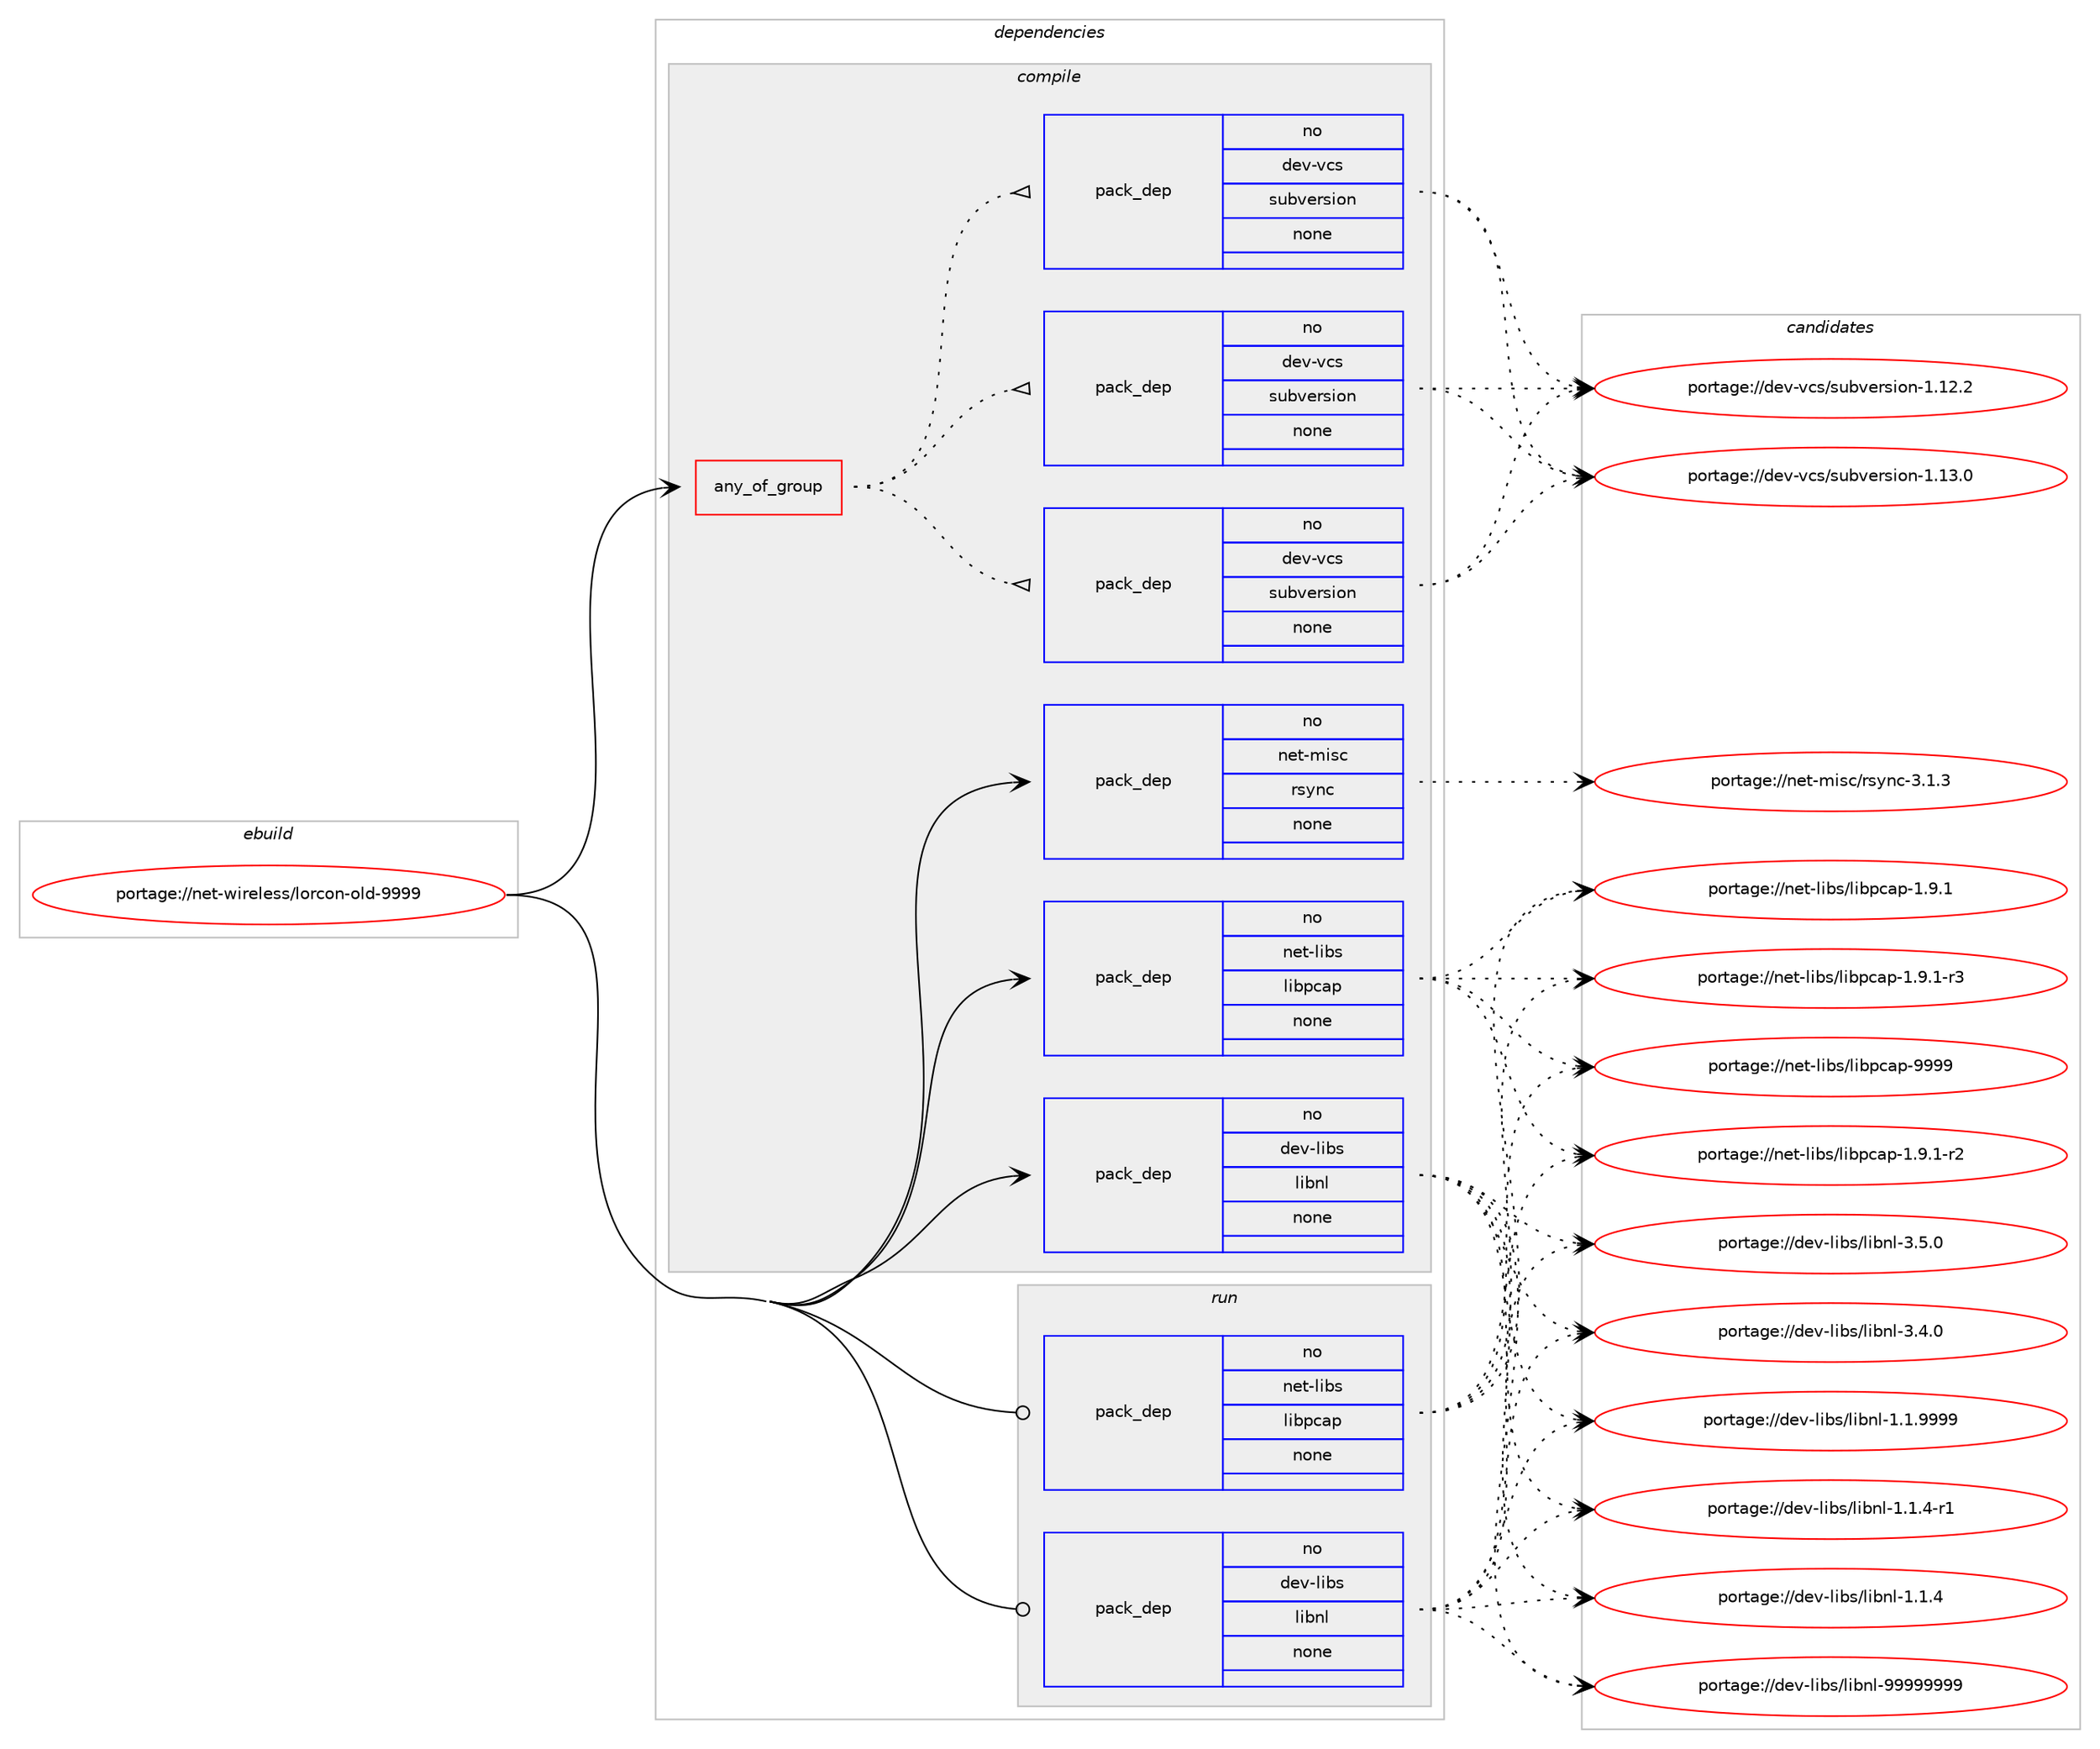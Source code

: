 digraph prolog {

# *************
# Graph options
# *************

newrank=true;
concentrate=true;
compound=true;
graph [rankdir=LR,fontname=Helvetica,fontsize=10,ranksep=1.5];#, ranksep=2.5, nodesep=0.2];
edge  [arrowhead=vee];
node  [fontname=Helvetica,fontsize=10];

# **********
# The ebuild
# **********

subgraph cluster_leftcol {
color=gray;
rank=same;
label=<<i>ebuild</i>>;
id [label="portage://net-wireless/lorcon-old-9999", color=red, width=4, href="../net-wireless/lorcon-old-9999.svg"];
}

# ****************
# The dependencies
# ****************

subgraph cluster_midcol {
color=gray;
label=<<i>dependencies</i>>;
subgraph cluster_compile {
fillcolor="#eeeeee";
style=filled;
label=<<i>compile</i>>;
subgraph any1232 {
dependency64509 [label=<<TABLE BORDER="0" CELLBORDER="1" CELLSPACING="0" CELLPADDING="4"><TR><TD CELLPADDING="10">any_of_group</TD></TR></TABLE>>, shape=none, color=red];subgraph pack50753 {
dependency64510 [label=<<TABLE BORDER="0" CELLBORDER="1" CELLSPACING="0" CELLPADDING="4" WIDTH="220"><TR><TD ROWSPAN="6" CELLPADDING="30">pack_dep</TD></TR><TR><TD WIDTH="110">no</TD></TR><TR><TD>dev-vcs</TD></TR><TR><TD>subversion</TD></TR><TR><TD>none</TD></TR><TR><TD></TD></TR></TABLE>>, shape=none, color=blue];
}
dependency64509:e -> dependency64510:w [weight=20,style="dotted",arrowhead="oinv"];
subgraph pack50754 {
dependency64511 [label=<<TABLE BORDER="0" CELLBORDER="1" CELLSPACING="0" CELLPADDING="4" WIDTH="220"><TR><TD ROWSPAN="6" CELLPADDING="30">pack_dep</TD></TR><TR><TD WIDTH="110">no</TD></TR><TR><TD>dev-vcs</TD></TR><TR><TD>subversion</TD></TR><TR><TD>none</TD></TR><TR><TD></TD></TR></TABLE>>, shape=none, color=blue];
}
dependency64509:e -> dependency64511:w [weight=20,style="dotted",arrowhead="oinv"];
subgraph pack50755 {
dependency64512 [label=<<TABLE BORDER="0" CELLBORDER="1" CELLSPACING="0" CELLPADDING="4" WIDTH="220"><TR><TD ROWSPAN="6" CELLPADDING="30">pack_dep</TD></TR><TR><TD WIDTH="110">no</TD></TR><TR><TD>dev-vcs</TD></TR><TR><TD>subversion</TD></TR><TR><TD>none</TD></TR><TR><TD></TD></TR></TABLE>>, shape=none, color=blue];
}
dependency64509:e -> dependency64512:w [weight=20,style="dotted",arrowhead="oinv"];
}
id:e -> dependency64509:w [weight=20,style="solid",arrowhead="vee"];
subgraph pack50756 {
dependency64513 [label=<<TABLE BORDER="0" CELLBORDER="1" CELLSPACING="0" CELLPADDING="4" WIDTH="220"><TR><TD ROWSPAN="6" CELLPADDING="30">pack_dep</TD></TR><TR><TD WIDTH="110">no</TD></TR><TR><TD>dev-libs</TD></TR><TR><TD>libnl</TD></TR><TR><TD>none</TD></TR><TR><TD></TD></TR></TABLE>>, shape=none, color=blue];
}
id:e -> dependency64513:w [weight=20,style="solid",arrowhead="vee"];
subgraph pack50757 {
dependency64514 [label=<<TABLE BORDER="0" CELLBORDER="1" CELLSPACING="0" CELLPADDING="4" WIDTH="220"><TR><TD ROWSPAN="6" CELLPADDING="30">pack_dep</TD></TR><TR><TD WIDTH="110">no</TD></TR><TR><TD>net-libs</TD></TR><TR><TD>libpcap</TD></TR><TR><TD>none</TD></TR><TR><TD></TD></TR></TABLE>>, shape=none, color=blue];
}
id:e -> dependency64514:w [weight=20,style="solid",arrowhead="vee"];
subgraph pack50758 {
dependency64515 [label=<<TABLE BORDER="0" CELLBORDER="1" CELLSPACING="0" CELLPADDING="4" WIDTH="220"><TR><TD ROWSPAN="6" CELLPADDING="30">pack_dep</TD></TR><TR><TD WIDTH="110">no</TD></TR><TR><TD>net-misc</TD></TR><TR><TD>rsync</TD></TR><TR><TD>none</TD></TR><TR><TD></TD></TR></TABLE>>, shape=none, color=blue];
}
id:e -> dependency64515:w [weight=20,style="solid",arrowhead="vee"];
}
subgraph cluster_compileandrun {
fillcolor="#eeeeee";
style=filled;
label=<<i>compile and run</i>>;
}
subgraph cluster_run {
fillcolor="#eeeeee";
style=filled;
label=<<i>run</i>>;
subgraph pack50759 {
dependency64516 [label=<<TABLE BORDER="0" CELLBORDER="1" CELLSPACING="0" CELLPADDING="4" WIDTH="220"><TR><TD ROWSPAN="6" CELLPADDING="30">pack_dep</TD></TR><TR><TD WIDTH="110">no</TD></TR><TR><TD>dev-libs</TD></TR><TR><TD>libnl</TD></TR><TR><TD>none</TD></TR><TR><TD></TD></TR></TABLE>>, shape=none, color=blue];
}
id:e -> dependency64516:w [weight=20,style="solid",arrowhead="odot"];
subgraph pack50760 {
dependency64517 [label=<<TABLE BORDER="0" CELLBORDER="1" CELLSPACING="0" CELLPADDING="4" WIDTH="220"><TR><TD ROWSPAN="6" CELLPADDING="30">pack_dep</TD></TR><TR><TD WIDTH="110">no</TD></TR><TR><TD>net-libs</TD></TR><TR><TD>libpcap</TD></TR><TR><TD>none</TD></TR><TR><TD></TD></TR></TABLE>>, shape=none, color=blue];
}
id:e -> dependency64517:w [weight=20,style="solid",arrowhead="odot"];
}
}

# **************
# The candidates
# **************

subgraph cluster_choices {
rank=same;
color=gray;
label=<<i>candidates</i>>;

subgraph choice50753 {
color=black;
nodesep=1;
choice1001011184511899115471151179811810111411510511111045494649514648 [label="portage://dev-vcs/subversion-1.13.0", color=red, width=4,href="../dev-vcs/subversion-1.13.0.svg"];
choice1001011184511899115471151179811810111411510511111045494649504650 [label="portage://dev-vcs/subversion-1.12.2", color=red, width=4,href="../dev-vcs/subversion-1.12.2.svg"];
dependency64510:e -> choice1001011184511899115471151179811810111411510511111045494649514648:w [style=dotted,weight="100"];
dependency64510:e -> choice1001011184511899115471151179811810111411510511111045494649504650:w [style=dotted,weight="100"];
}
subgraph choice50754 {
color=black;
nodesep=1;
choice1001011184511899115471151179811810111411510511111045494649514648 [label="portage://dev-vcs/subversion-1.13.0", color=red, width=4,href="../dev-vcs/subversion-1.13.0.svg"];
choice1001011184511899115471151179811810111411510511111045494649504650 [label="portage://dev-vcs/subversion-1.12.2", color=red, width=4,href="../dev-vcs/subversion-1.12.2.svg"];
dependency64511:e -> choice1001011184511899115471151179811810111411510511111045494649514648:w [style=dotted,weight="100"];
dependency64511:e -> choice1001011184511899115471151179811810111411510511111045494649504650:w [style=dotted,weight="100"];
}
subgraph choice50755 {
color=black;
nodesep=1;
choice1001011184511899115471151179811810111411510511111045494649514648 [label="portage://dev-vcs/subversion-1.13.0", color=red, width=4,href="../dev-vcs/subversion-1.13.0.svg"];
choice1001011184511899115471151179811810111411510511111045494649504650 [label="portage://dev-vcs/subversion-1.12.2", color=red, width=4,href="../dev-vcs/subversion-1.12.2.svg"];
dependency64512:e -> choice1001011184511899115471151179811810111411510511111045494649514648:w [style=dotted,weight="100"];
dependency64512:e -> choice1001011184511899115471151179811810111411510511111045494649504650:w [style=dotted,weight="100"];
}
subgraph choice50756 {
color=black;
nodesep=1;
choice10010111845108105981154710810598110108455757575757575757 [label="portage://dev-libs/libnl-99999999", color=red, width=4,href="../dev-libs/libnl-99999999.svg"];
choice10010111845108105981154710810598110108455146534648 [label="portage://dev-libs/libnl-3.5.0", color=red, width=4,href="../dev-libs/libnl-3.5.0.svg"];
choice10010111845108105981154710810598110108455146524648 [label="portage://dev-libs/libnl-3.4.0", color=red, width=4,href="../dev-libs/libnl-3.4.0.svg"];
choice10010111845108105981154710810598110108454946494657575757 [label="portage://dev-libs/libnl-1.1.9999", color=red, width=4,href="../dev-libs/libnl-1.1.9999.svg"];
choice100101118451081059811547108105981101084549464946524511449 [label="portage://dev-libs/libnl-1.1.4-r1", color=red, width=4,href="../dev-libs/libnl-1.1.4-r1.svg"];
choice10010111845108105981154710810598110108454946494652 [label="portage://dev-libs/libnl-1.1.4", color=red, width=4,href="../dev-libs/libnl-1.1.4.svg"];
dependency64513:e -> choice10010111845108105981154710810598110108455757575757575757:w [style=dotted,weight="100"];
dependency64513:e -> choice10010111845108105981154710810598110108455146534648:w [style=dotted,weight="100"];
dependency64513:e -> choice10010111845108105981154710810598110108455146524648:w [style=dotted,weight="100"];
dependency64513:e -> choice10010111845108105981154710810598110108454946494657575757:w [style=dotted,weight="100"];
dependency64513:e -> choice100101118451081059811547108105981101084549464946524511449:w [style=dotted,weight="100"];
dependency64513:e -> choice10010111845108105981154710810598110108454946494652:w [style=dotted,weight="100"];
}
subgraph choice50757 {
color=black;
nodesep=1;
choice1101011164510810598115471081059811299971124557575757 [label="portage://net-libs/libpcap-9999", color=red, width=4,href="../net-libs/libpcap-9999.svg"];
choice1101011164510810598115471081059811299971124549465746494511451 [label="portage://net-libs/libpcap-1.9.1-r3", color=red, width=4,href="../net-libs/libpcap-1.9.1-r3.svg"];
choice1101011164510810598115471081059811299971124549465746494511450 [label="portage://net-libs/libpcap-1.9.1-r2", color=red, width=4,href="../net-libs/libpcap-1.9.1-r2.svg"];
choice110101116451081059811547108105981129997112454946574649 [label="portage://net-libs/libpcap-1.9.1", color=red, width=4,href="../net-libs/libpcap-1.9.1.svg"];
dependency64514:e -> choice1101011164510810598115471081059811299971124557575757:w [style=dotted,weight="100"];
dependency64514:e -> choice1101011164510810598115471081059811299971124549465746494511451:w [style=dotted,weight="100"];
dependency64514:e -> choice1101011164510810598115471081059811299971124549465746494511450:w [style=dotted,weight="100"];
dependency64514:e -> choice110101116451081059811547108105981129997112454946574649:w [style=dotted,weight="100"];
}
subgraph choice50758 {
color=black;
nodesep=1;
choice11010111645109105115994711411512111099455146494651 [label="portage://net-misc/rsync-3.1.3", color=red, width=4,href="../net-misc/rsync-3.1.3.svg"];
dependency64515:e -> choice11010111645109105115994711411512111099455146494651:w [style=dotted,weight="100"];
}
subgraph choice50759 {
color=black;
nodesep=1;
choice10010111845108105981154710810598110108455757575757575757 [label="portage://dev-libs/libnl-99999999", color=red, width=4,href="../dev-libs/libnl-99999999.svg"];
choice10010111845108105981154710810598110108455146534648 [label="portage://dev-libs/libnl-3.5.0", color=red, width=4,href="../dev-libs/libnl-3.5.0.svg"];
choice10010111845108105981154710810598110108455146524648 [label="portage://dev-libs/libnl-3.4.0", color=red, width=4,href="../dev-libs/libnl-3.4.0.svg"];
choice10010111845108105981154710810598110108454946494657575757 [label="portage://dev-libs/libnl-1.1.9999", color=red, width=4,href="../dev-libs/libnl-1.1.9999.svg"];
choice100101118451081059811547108105981101084549464946524511449 [label="portage://dev-libs/libnl-1.1.4-r1", color=red, width=4,href="../dev-libs/libnl-1.1.4-r1.svg"];
choice10010111845108105981154710810598110108454946494652 [label="portage://dev-libs/libnl-1.1.4", color=red, width=4,href="../dev-libs/libnl-1.1.4.svg"];
dependency64516:e -> choice10010111845108105981154710810598110108455757575757575757:w [style=dotted,weight="100"];
dependency64516:e -> choice10010111845108105981154710810598110108455146534648:w [style=dotted,weight="100"];
dependency64516:e -> choice10010111845108105981154710810598110108455146524648:w [style=dotted,weight="100"];
dependency64516:e -> choice10010111845108105981154710810598110108454946494657575757:w [style=dotted,weight="100"];
dependency64516:e -> choice100101118451081059811547108105981101084549464946524511449:w [style=dotted,weight="100"];
dependency64516:e -> choice10010111845108105981154710810598110108454946494652:w [style=dotted,weight="100"];
}
subgraph choice50760 {
color=black;
nodesep=1;
choice1101011164510810598115471081059811299971124557575757 [label="portage://net-libs/libpcap-9999", color=red, width=4,href="../net-libs/libpcap-9999.svg"];
choice1101011164510810598115471081059811299971124549465746494511451 [label="portage://net-libs/libpcap-1.9.1-r3", color=red, width=4,href="../net-libs/libpcap-1.9.1-r3.svg"];
choice1101011164510810598115471081059811299971124549465746494511450 [label="portage://net-libs/libpcap-1.9.1-r2", color=red, width=4,href="../net-libs/libpcap-1.9.1-r2.svg"];
choice110101116451081059811547108105981129997112454946574649 [label="portage://net-libs/libpcap-1.9.1", color=red, width=4,href="../net-libs/libpcap-1.9.1.svg"];
dependency64517:e -> choice1101011164510810598115471081059811299971124557575757:w [style=dotted,weight="100"];
dependency64517:e -> choice1101011164510810598115471081059811299971124549465746494511451:w [style=dotted,weight="100"];
dependency64517:e -> choice1101011164510810598115471081059811299971124549465746494511450:w [style=dotted,weight="100"];
dependency64517:e -> choice110101116451081059811547108105981129997112454946574649:w [style=dotted,weight="100"];
}
}

}
